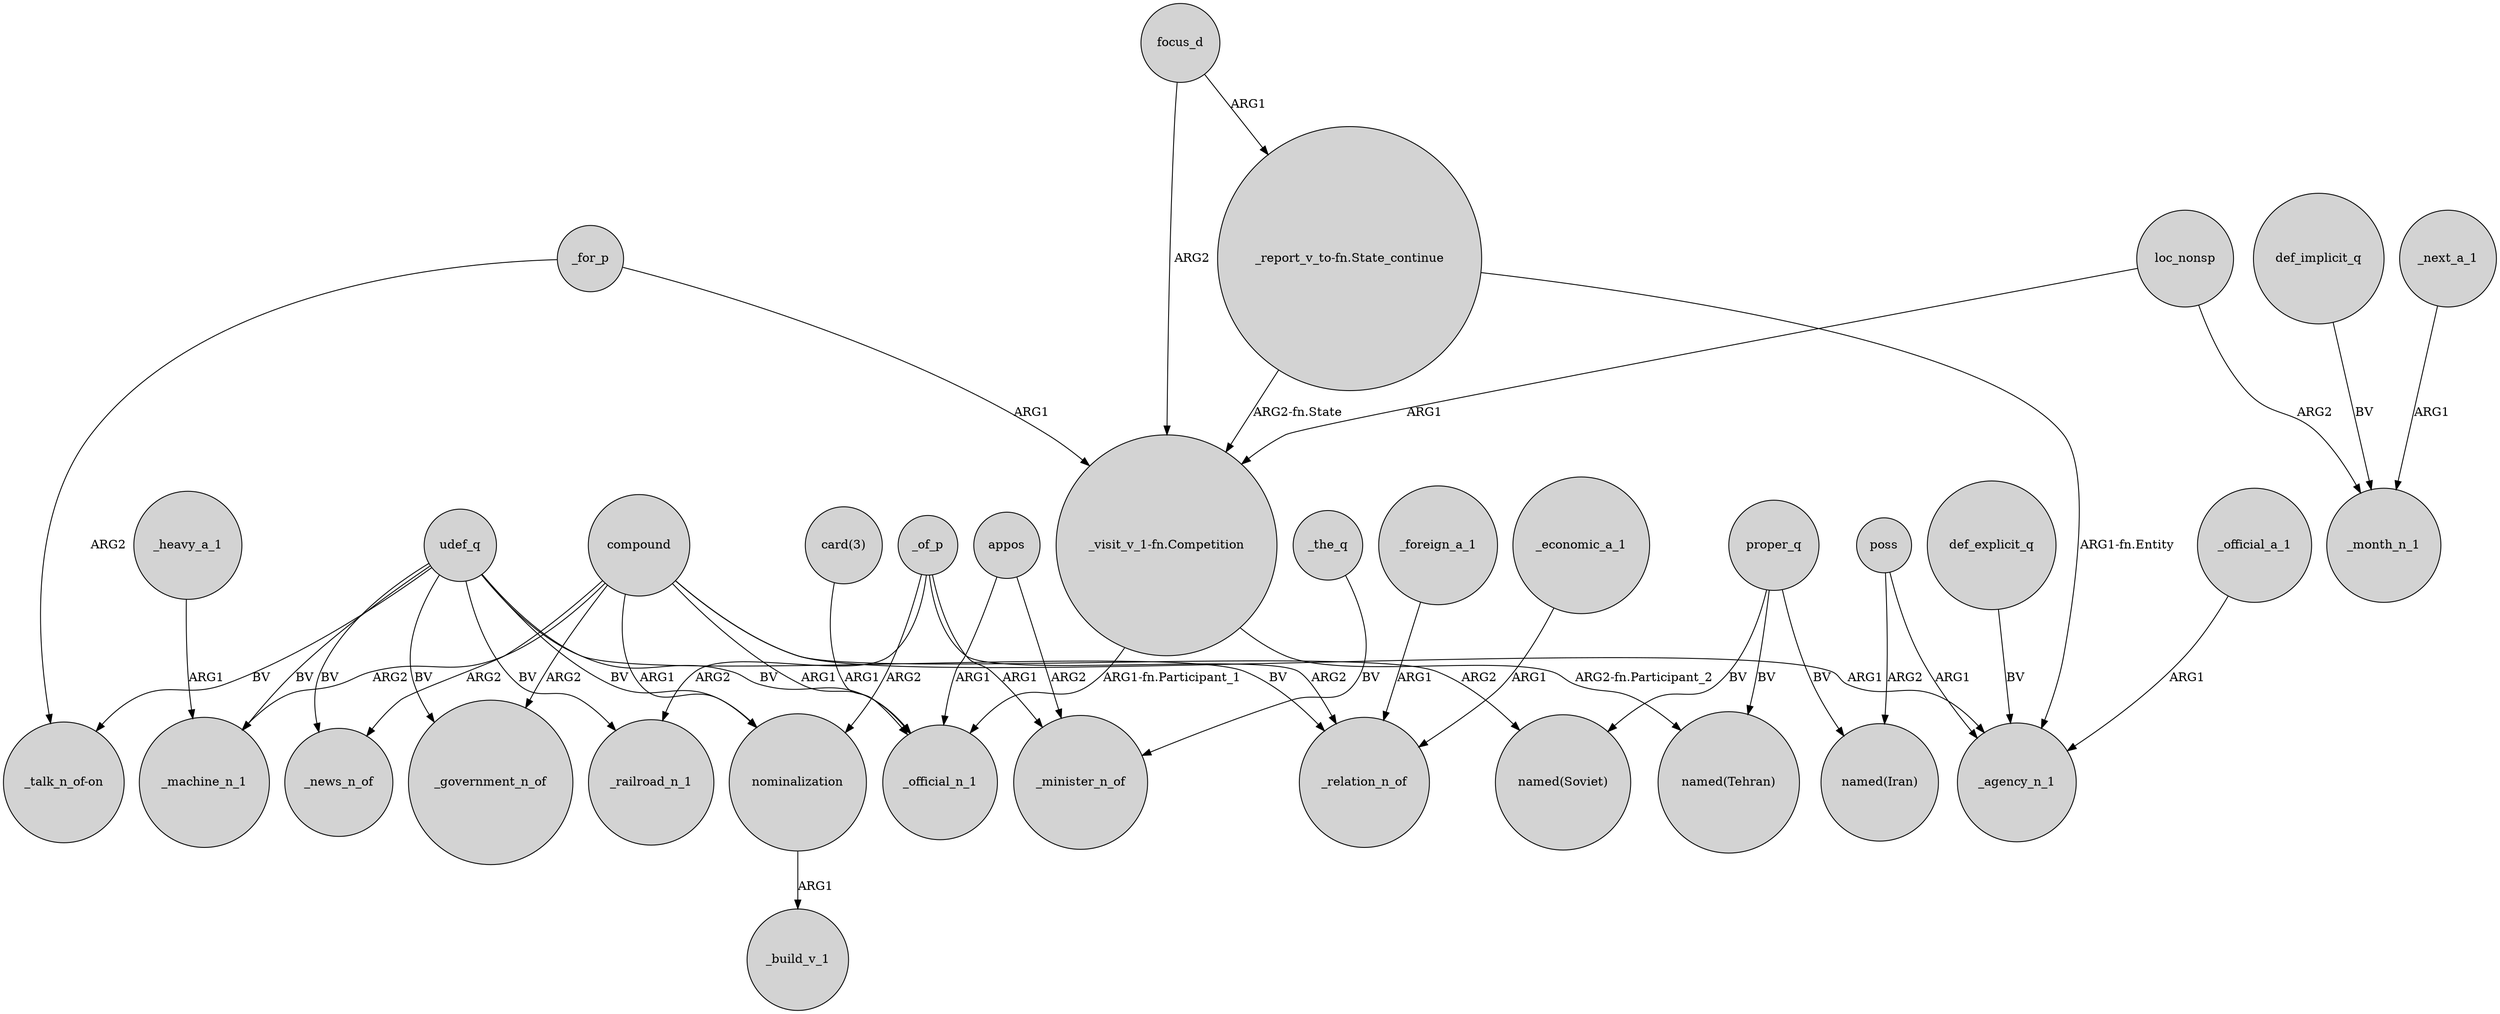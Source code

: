 digraph {
	node [shape=circle style=filled]
	udef_q -> "_talk_n_of-on" [label=BV]
	compound -> _agency_n_1 [label=ARG1]
	proper_q -> "named(Iran)" [label=BV]
	focus_d -> "_visit_v_1-fn.Competition" [label=ARG2]
	def_implicit_q -> _month_n_1 [label=BV]
	udef_q -> _news_n_of [label=BV]
	compound -> _government_n_of [label=ARG2]
	udef_q -> _government_n_of [label=BV]
	nominalization -> _build_v_1 [label=ARG1]
	udef_q -> _relation_n_of [label=BV]
	"_visit_v_1-fn.Competition" -> _official_n_1 [label="ARG1-fn.Participant_1"]
	"_report_v_to-fn.State_continue" -> "_visit_v_1-fn.Competition" [label="ARG2-fn.State"]
	_heavy_a_1 -> _machine_n_1 [label=ARG1]
	udef_q -> nominalization [label=BV]
	_of_p -> _minister_n_of [label=ARG1]
	poss -> _agency_n_1 [label=ARG1]
	_the_q -> _minister_n_of [label=BV]
	_next_a_1 -> _month_n_1 [label=ARG1]
	_official_a_1 -> _agency_n_1 [label=ARG1]
	_of_p -> _relation_n_of [label=ARG2]
	proper_q -> "named(Tehran)" [label=BV]
	poss -> "named(Iran)" [label=ARG2]
	appos -> _minister_n_of [label=ARG2]
	loc_nonsp -> _month_n_1 [label=ARG2]
	_of_p -> nominalization [label=ARG2]
	compound -> "named(Soviet)" [label=ARG2]
	"_report_v_to-fn.State_continue" -> _agency_n_1 [label="ARG1-fn.Entity"]
	compound -> nominalization [label=ARG1]
	loc_nonsp -> "_visit_v_1-fn.Competition" [label=ARG1]
	_of_p -> _railroad_n_1 [label=ARG2]
	_foreign_a_1 -> _relation_n_of [label=ARG1]
	udef_q -> _machine_n_1 [label=BV]
	"card(3)" -> _official_n_1 [label=ARG1]
	_for_p -> "_visit_v_1-fn.Competition" [label=ARG1]
	appos -> _official_n_1 [label=ARG1]
	compound -> _official_n_1 [label=ARG1]
	_economic_a_1 -> _relation_n_of [label=ARG1]
	focus_d -> "_report_v_to-fn.State_continue" [label=ARG1]
	"_visit_v_1-fn.Competition" -> "named(Tehran)" [label="ARG2-fn.Participant_2"]
	def_explicit_q -> _agency_n_1 [label=BV]
	compound -> _news_n_of [label=ARG2]
	udef_q -> _official_n_1 [label=BV]
	compound -> _machine_n_1 [label=ARG2]
	udef_q -> _railroad_n_1 [label=BV]
	proper_q -> "named(Soviet)" [label=BV]
	_for_p -> "_talk_n_of-on" [label=ARG2]
}
